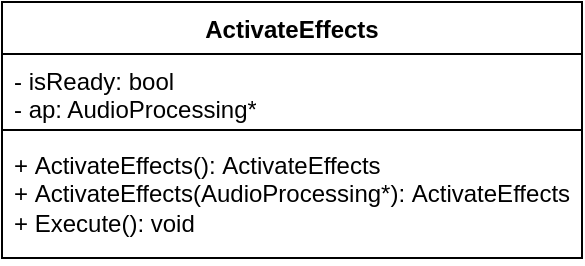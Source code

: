 <mxfile version="22.1.16" type="device">
  <diagram name="Side-1" id="FZBb4fh20i7ftB1jNeWU">
    <mxGraphModel dx="1098" dy="1180" grid="1" gridSize="10" guides="1" tooltips="1" connect="1" arrows="1" fold="1" page="1" pageScale="1" pageWidth="827" pageHeight="1169" math="0" shadow="0">
      <root>
        <mxCell id="0" />
        <mxCell id="1" parent="0" />
        <mxCell id="FtknolHnRps3kEwxuWY--1" value="ActivateEffects" style="swimlane;fontStyle=1;align=center;verticalAlign=top;childLayout=stackLayout;horizontal=1;startSize=26;horizontalStack=0;resizeParent=1;resizeParentMax=0;resizeLast=0;collapsible=1;marginBottom=0;whiteSpace=wrap;html=1;" vertex="1" parent="1">
          <mxGeometry x="334" y="520" width="290" height="128" as="geometry" />
        </mxCell>
        <mxCell id="FtknolHnRps3kEwxuWY--2" value="- isReady: bool&lt;br&gt;- ap: AudioProcessing*" style="text;strokeColor=none;fillColor=none;align=left;verticalAlign=top;spacingLeft=4;spacingRight=4;overflow=hidden;rotatable=0;points=[[0,0.5],[1,0.5]];portConstraint=eastwest;whiteSpace=wrap;html=1;" vertex="1" parent="FtknolHnRps3kEwxuWY--1">
          <mxGeometry y="26" width="290" height="34" as="geometry" />
        </mxCell>
        <mxCell id="FtknolHnRps3kEwxuWY--3" value="" style="line;strokeWidth=1;fillColor=none;align=left;verticalAlign=middle;spacingTop=-1;spacingLeft=3;spacingRight=3;rotatable=0;labelPosition=right;points=[];portConstraint=eastwest;strokeColor=inherit;" vertex="1" parent="FtknolHnRps3kEwxuWY--1">
          <mxGeometry y="60" width="290" height="8" as="geometry" />
        </mxCell>
        <mxCell id="FtknolHnRps3kEwxuWY--4" value="+&amp;nbsp;ActivateEffects():&amp;nbsp;ActivateEffects&lt;br&gt;+&amp;nbsp;ActivateEffects(AudioProcessing*):&amp;nbsp;ActivateEffects&lt;br&gt;+ Execute(): void" style="text;strokeColor=none;fillColor=none;align=left;verticalAlign=top;spacingLeft=4;spacingRight=4;overflow=hidden;rotatable=0;points=[[0,0.5],[1,0.5]];portConstraint=eastwest;whiteSpace=wrap;html=1;" vertex="1" parent="FtknolHnRps3kEwxuWY--1">
          <mxGeometry y="68" width="290" height="60" as="geometry" />
        </mxCell>
      </root>
    </mxGraphModel>
  </diagram>
</mxfile>
